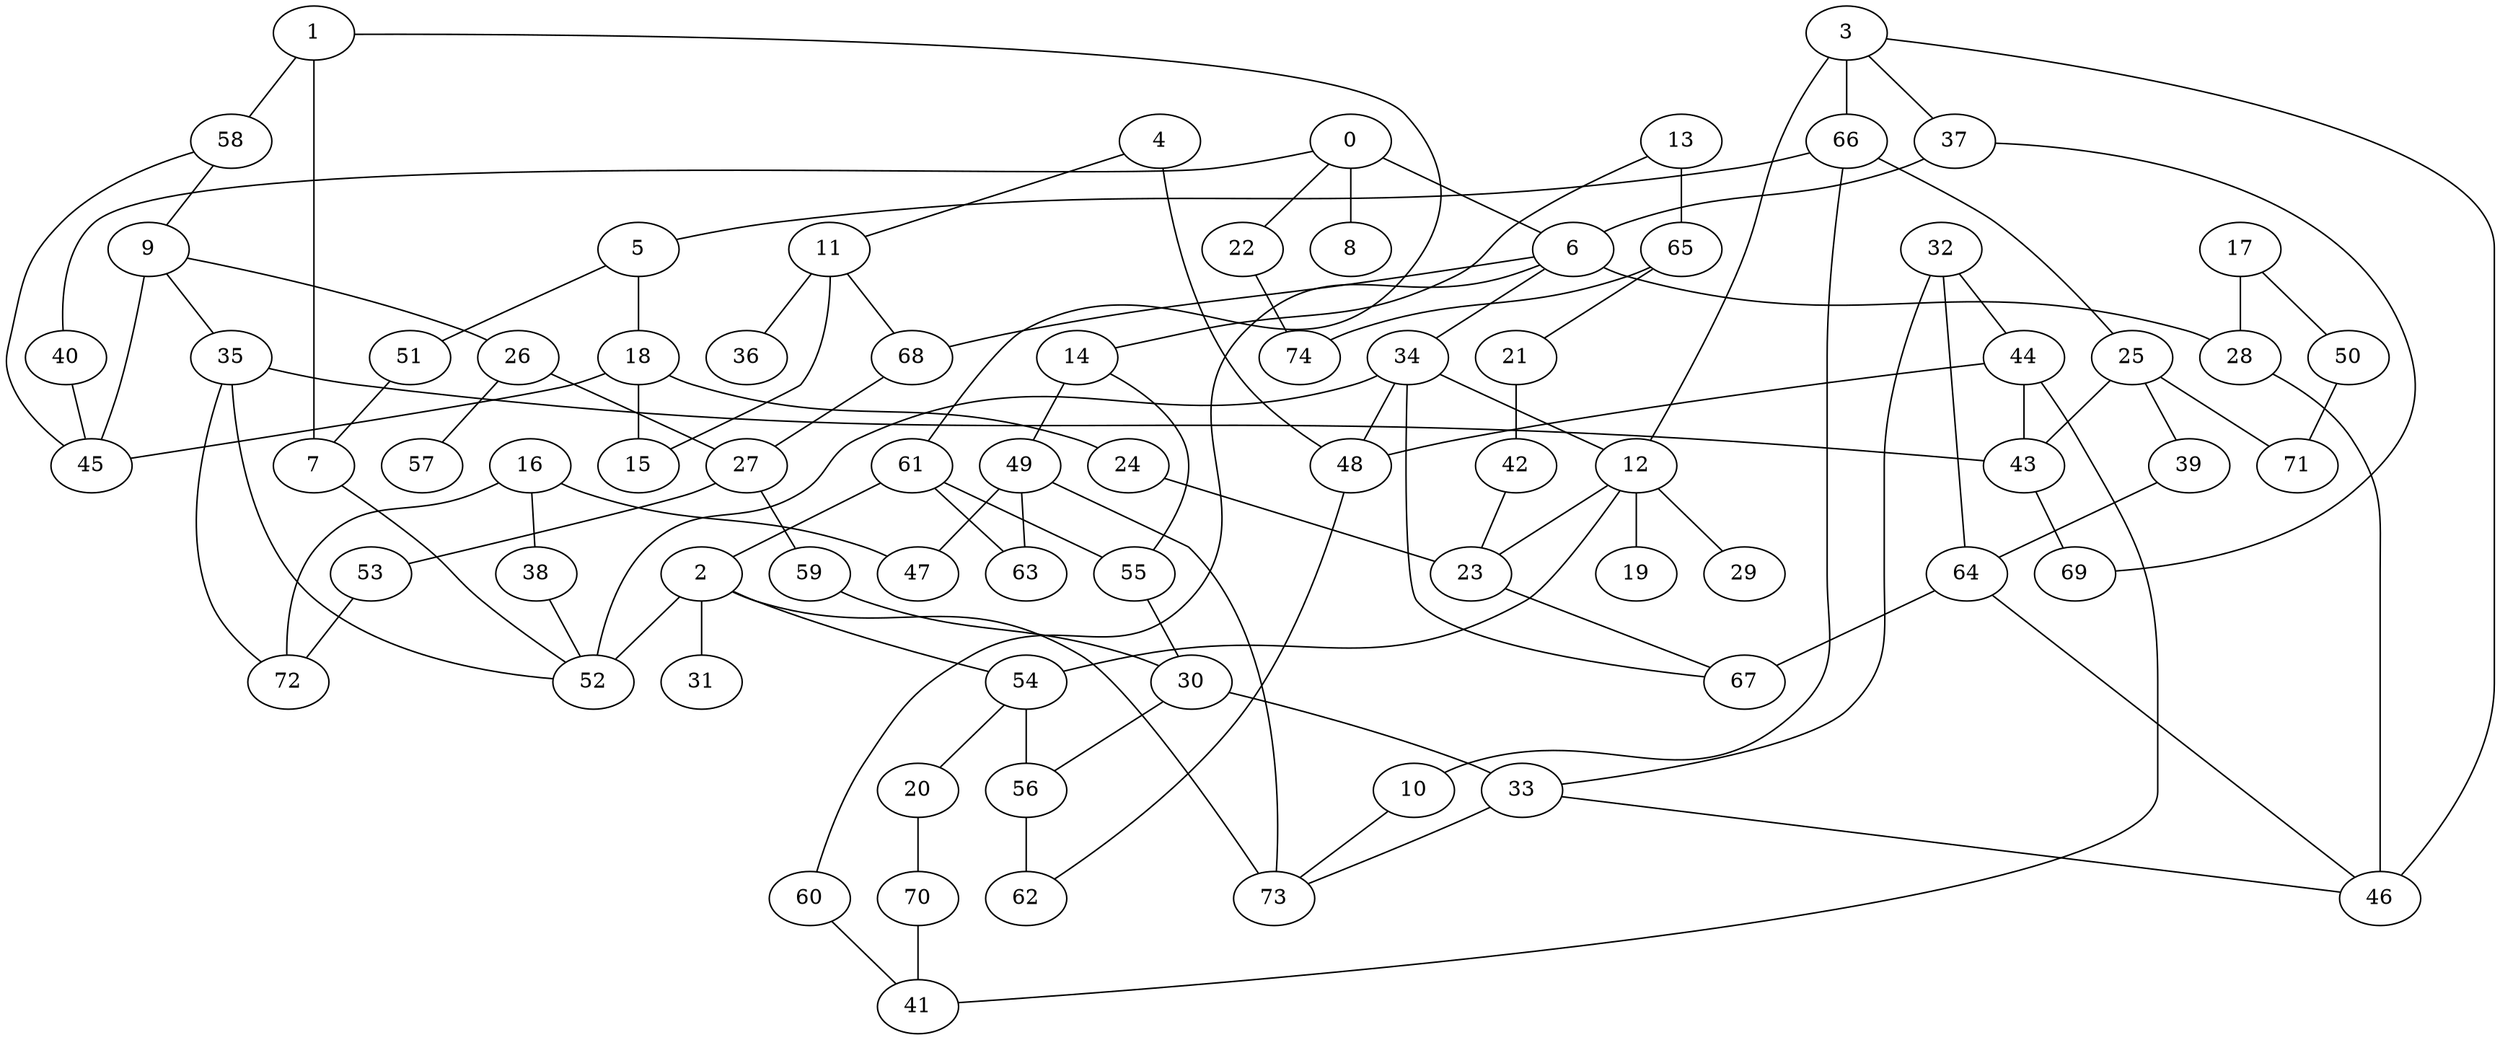 strict graph {
0;
8;
40;
22;
1;
58;
61;
2;
31;
3;
37;
66;
4;
11;
5;
51;
18;
6;
60;
34;
7;
9;
26;
45;
10;
15;
36;
68;
12;
19;
29;
54;
13;
14;
65;
49;
55;
16;
47;
38;
17;
28;
50;
24;
20;
70;
21;
42;
74;
23;
25;
71;
39;
57;
27;
53;
59;
30;
32;
44;
33;
64;
73;
48;
35;
52;
43;
69;
41;
46;
63;
72;
56;
62;
67;
0 -- 8 [weight=2];
0 -- 40 [weight=7];
0 -- 22 [weight=1];
0 -- 6 [weight=10];
40 -- 45 [weight=8];
22 -- 74 [weight=10];
1 -- 58 [weight=9];
1 -- 61 [weight=2];
1 -- 7 [weight=10];
58 -- 9 [weight=3];
58 -- 45 [weight=3];
61 -- 2 [weight=2];
61 -- 55 [weight=1];
61 -- 63 [weight=10];
2 -- 31 [weight=10];
2 -- 54 [weight=2];
2 -- 73 [weight=9];
2 -- 52 [weight=7];
3 -- 37 [weight=6];
3 -- 66 [weight=3];
3 -- 46 [weight=3];
3 -- 12 [weight=8];
37 -- 69 [weight=5];
37 -- 6 [weight=7];
66 -- 5 [weight=1];
66 -- 10 [weight=4];
66 -- 25 [weight=9];
4 -- 11 [weight=7];
4 -- 48 [weight=10];
11 -- 15 [weight=3];
11 -- 36 [weight=9];
11 -- 68 [weight=3];
5 -- 51 [weight=2];
5 -- 18 [weight=8];
51 -- 7 [weight=1];
18 -- 24 [weight=5];
18 -- 45 [weight=2];
18 -- 15 [weight=4];
6 -- 60 [weight=2];
6 -- 34 [weight=9];
6 -- 28 [weight=7];
6 -- 68 [weight=10];
60 -- 41 [weight=7];
34 -- 12 [weight=5];
34 -- 48 [weight=8];
34 -- 67 [weight=1];
34 -- 52 [weight=10];
7 -- 52 [weight=5];
9 -- 26 [weight=3];
9 -- 45 [weight=10];
9 -- 35 [weight=2];
26 -- 57 [weight=4];
26 -- 27 [weight=6];
10 -- 73 [weight=4];
68 -- 27 [weight=5];
12 -- 19 [weight=5];
12 -- 29 [weight=7];
12 -- 54 [weight=9];
12 -- 23 [weight=2];
54 -- 20 [weight=7];
54 -- 56 [weight=8];
13 -- 14 [weight=1];
13 -- 65 [weight=5];
14 -- 49 [weight=6];
14 -- 55 [weight=9];
65 -- 74 [weight=2];
65 -- 21 [weight=1];
49 -- 63 [weight=3];
49 -- 47 [weight=10];
49 -- 73 [weight=9];
55 -- 30 [weight=6];
16 -- 47 [weight=10];
16 -- 38 [weight=4];
16 -- 72 [weight=9];
38 -- 52 [weight=5];
17 -- 28 [weight=2];
17 -- 50 [weight=1];
28 -- 46 [weight=4];
50 -- 71 [weight=6];
24 -- 23 [weight=9];
20 -- 70 [weight=8];
70 -- 41 [weight=5];
21 -- 42 [weight=7];
42 -- 23 [weight=3];
23 -- 67 [weight=5];
25 -- 71 [weight=7];
25 -- 39 [weight=2];
25 -- 43 [weight=10];
39 -- 64 [weight=9];
27 -- 53 [weight=1];
27 -- 59 [weight=9];
53 -- 72 [weight=2];
59 -- 30 [weight=6];
30 -- 33 [weight=4];
30 -- 56 [weight=4];
32 -- 44 [weight=5];
32 -- 33 [weight=4];
32 -- 64 [weight=7];
44 -- 41 [weight=4];
44 -- 48 [weight=2];
44 -- 43 [weight=4];
33 -- 73 [weight=4];
33 -- 46 [weight=1];
64 -- 46 [weight=1];
64 -- 67 [weight=7];
48 -- 62 [weight=3];
35 -- 52 [weight=4];
35 -- 43 [weight=7];
35 -- 72 [weight=9];
43 -- 69 [weight=9];
56 -- 62 [weight=8];
}
